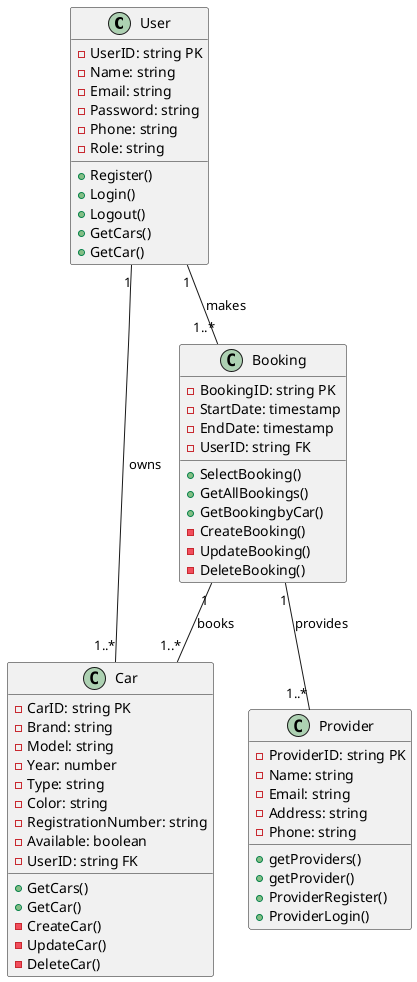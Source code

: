 @startuml Car Rental System

class User  {
  -UserID: string PK
  -Name: string
  -Email: string
  -Password: string
  -Phone: string
  -Role: string
  +Register()
  +Login()
  +Logout()
  +GetCars()
  +GetCar()
}

class Car  {
  -CarID: string PK
  -Brand: string
  -Model: string
  -Year: number
  -Type: string
  -Color: string
  -RegistrationNumber: string
  -Available: boolean
  -UserID: string FK
  +GetCars()
  +GetCar()
  -CreateCar()
  -UpdateCar()
  -DeleteCar()

}

class Provider {
  -ProviderID: string PK
  -Name: string
  -Email: string
  -Address: string
  -Phone: string
  +getProviders()
  +getProvider()
  +ProviderRegister()
  +ProviderLogin()
}

class Booking  {
  -BookingID: string PK
  -StartDate: timestamp
  -EndDate: timestamp
  -UserID: string FK
  +SelectBooking()
  +GetAllBookings()
  +GetBookingbyCar()
  -CreateBooking()
  -UpdateBooking()
  -DeleteBooking()
}

User "1" -- "1..*" Car: "owns"
User "1" -- "1..*" Booking: "makes"
Booking "1" -- "1..*" Car: "books"
Booking "1" -- "1..*" Provider: "provides"
@enduml
